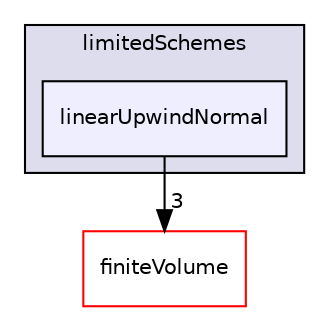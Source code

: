 digraph "src/optimisation/adjointOptimisation/adjoint/finiteVolume/interpolation/surfaceInterpolation/schemes/limitedSchemes/linearUpwindNormal" {
  bgcolor=transparent;
  compound=true
  node [ fontsize="10", fontname="Helvetica"];
  edge [ labelfontsize="10", labelfontname="Helvetica"];
  subgraph clusterdir_bdb9d7b8d55db1f4a3a3c7b911f7066f {
    graph [ bgcolor="#ddddee", pencolor="black", label="limitedSchemes" fontname="Helvetica", fontsize="10", URL="dir_bdb9d7b8d55db1f4a3a3c7b911f7066f.html"]
  dir_bd0f6247c3c105e7fc72c59c8255b6fd [shape=box, label="linearUpwindNormal", style="filled", fillcolor="#eeeeff", pencolor="black", URL="dir_bd0f6247c3c105e7fc72c59c8255b6fd.html"];
  }
  dir_9bd15774b555cf7259a6fa18f99fe99b [shape=box label="finiteVolume" color="red" URL="dir_9bd15774b555cf7259a6fa18f99fe99b.html"];
  dir_bd0f6247c3c105e7fc72c59c8255b6fd->dir_9bd15774b555cf7259a6fa18f99fe99b [headlabel="3", labeldistance=1.5 headhref="dir_002815_000814.html"];
}
